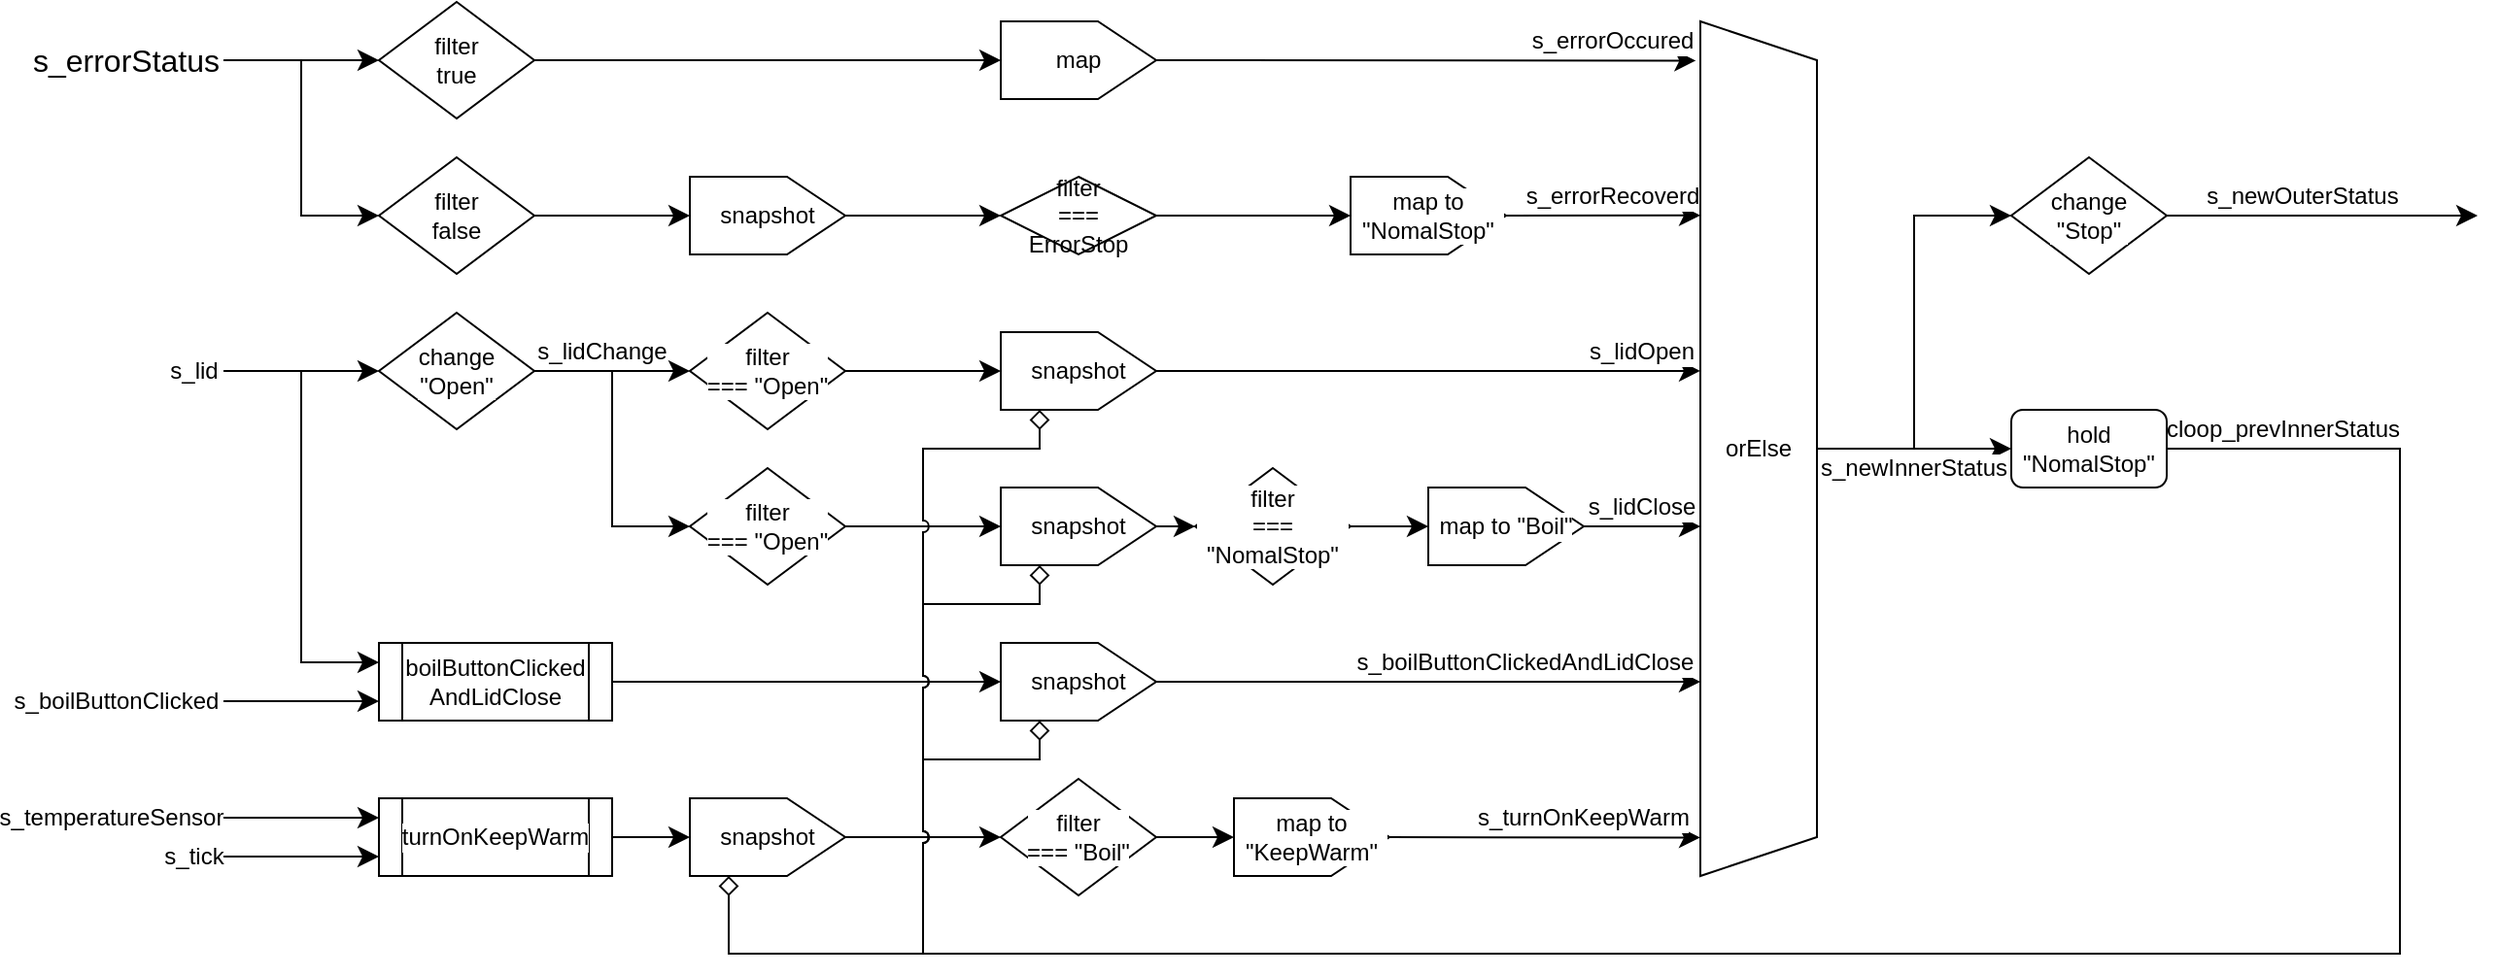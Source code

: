 <mxfile version="24.7.8">
  <diagram id="bthfR-QZZWKckr_qiz-K" name="ページ1">
    <mxGraphModel dx="477" dy="679" grid="1" gridSize="10" guides="1" tooltips="1" connect="1" arrows="1" fold="1" page="0" pageScale="1" pageWidth="827" pageHeight="1169" math="0" shadow="0">
      <root>
        <mxCell id="0" />
        <mxCell id="1" parent="0" />
        <mxCell id="_3cN7PDQA2UiOsI0GqxQ-3" style="edgeStyle=none;curved=0;rounded=0;orthogonalLoop=1;jettySize=auto;html=1;entryX=0;entryY=0.5;entryDx=0;entryDy=0;fontSize=12;startSize=8;endSize=8;jumpStyle=arc;" edge="1" parent="1" source="_3cN7PDQA2UiOsI0GqxQ-1" target="_3cN7PDQA2UiOsI0GqxQ-2">
          <mxGeometry relative="1" as="geometry" />
        </mxCell>
        <mxCell id="_3cN7PDQA2UiOsI0GqxQ-10" style="edgeStyle=none;shape=connector;curved=0;rounded=0;jumpStyle=arc;orthogonalLoop=1;jettySize=auto;html=1;entryX=0;entryY=0.5;entryDx=0;entryDy=0;strokeColor=default;align=center;verticalAlign=middle;fontFamily=Helvetica;fontSize=12;fontColor=default;labelBackgroundColor=default;startSize=8;endArrow=classic;endSize=8;" edge="1" parent="1" source="_3cN7PDQA2UiOsI0GqxQ-1" target="_3cN7PDQA2UiOsI0GqxQ-9">
          <mxGeometry relative="1" as="geometry">
            <Array as="points">
              <mxPoint x="160" y="140" />
              <mxPoint x="160" y="220" />
            </Array>
          </mxGeometry>
        </mxCell>
        <mxCell id="_3cN7PDQA2UiOsI0GqxQ-1" value="s_errorStatus" style="text;html=1;align=center;verticalAlign=middle;whiteSpace=wrap;rounded=0;fontSize=16;" vertex="1" parent="1">
          <mxGeometry x="20" y="130" width="100" height="20" as="geometry" />
        </mxCell>
        <mxCell id="_3cN7PDQA2UiOsI0GqxQ-5" style="edgeStyle=none;shape=connector;curved=0;rounded=0;jumpStyle=arc;orthogonalLoop=1;jettySize=auto;html=1;entryX=0.5;entryY=0;entryDx=0;entryDy=0;strokeColor=default;align=center;verticalAlign=middle;fontFamily=Helvetica;fontSize=12;fontColor=default;labelBackgroundColor=default;startSize=8;endArrow=classic;endSize=8;" edge="1" parent="1" source="_3cN7PDQA2UiOsI0GqxQ-2" target="_3cN7PDQA2UiOsI0GqxQ-4">
          <mxGeometry relative="1" as="geometry" />
        </mxCell>
        <mxCell id="_3cN7PDQA2UiOsI0GqxQ-2" value="filter&lt;div&gt;true&lt;/div&gt;" style="rhombus;whiteSpace=wrap;html=1;" vertex="1" parent="1">
          <mxGeometry x="200" y="110" width="80" height="60" as="geometry" />
        </mxCell>
        <mxCell id="_3cN7PDQA2UiOsI0GqxQ-7" style="edgeStyle=none;shape=connector;curved=0;rounded=0;jumpStyle=arc;orthogonalLoop=1;jettySize=auto;html=1;strokeColor=default;align=center;verticalAlign=middle;fontFamily=Helvetica;fontSize=12;fontColor=default;labelBackgroundColor=default;startSize=8;endArrow=classic;endSize=8;entryX=0.046;entryY=1.039;entryDx=0;entryDy=0;entryPerimeter=0;" edge="1" parent="1" source="_3cN7PDQA2UiOsI0GqxQ-4" target="_3cN7PDQA2UiOsI0GqxQ-56">
          <mxGeometry relative="1" as="geometry">
            <mxPoint x="870.741" y="140" as="targetPoint" />
          </mxGeometry>
        </mxCell>
        <mxCell id="_3cN7PDQA2UiOsI0GqxQ-4" value="map" style="shape=offPageConnector;whiteSpace=wrap;html=1;fontFamily=Helvetica;fontSize=12;fontColor=default;labelBackgroundColor=default;direction=north;" vertex="1" parent="1">
          <mxGeometry x="520" y="120" width="80" height="40" as="geometry" />
        </mxCell>
        <mxCell id="_3cN7PDQA2UiOsI0GqxQ-6" value="s_errorOccured" style="text;html=1;align=center;verticalAlign=middle;whiteSpace=wrap;rounded=0;fontSize=12;fontFamily=Helvetica;fontColor=default;labelBackgroundColor=default;" vertex="1" parent="1">
          <mxGeometry x="790" y="120" width="90" height="20" as="geometry" />
        </mxCell>
        <mxCell id="_3cN7PDQA2UiOsI0GqxQ-12" style="edgeStyle=none;shape=connector;curved=0;rounded=0;jumpStyle=arc;orthogonalLoop=1;jettySize=auto;html=1;entryX=0.5;entryY=0;entryDx=0;entryDy=0;strokeColor=default;align=center;verticalAlign=middle;fontFamily=Helvetica;fontSize=12;fontColor=default;labelBackgroundColor=default;startSize=8;endArrow=classic;endSize=8;" edge="1" parent="1" source="_3cN7PDQA2UiOsI0GqxQ-9" target="_3cN7PDQA2UiOsI0GqxQ-11">
          <mxGeometry relative="1" as="geometry" />
        </mxCell>
        <mxCell id="_3cN7PDQA2UiOsI0GqxQ-9" value="filter&lt;div&gt;false&lt;/div&gt;" style="rhombus;whiteSpace=wrap;html=1;fontFamily=Helvetica;fontSize=12;fontColor=default;labelBackgroundColor=default;" vertex="1" parent="1">
          <mxGeometry x="200" y="190" width="80" height="60" as="geometry" />
        </mxCell>
        <mxCell id="_3cN7PDQA2UiOsI0GqxQ-14" style="edgeStyle=none;shape=connector;curved=0;rounded=0;jumpStyle=arc;orthogonalLoop=1;jettySize=auto;html=1;entryX=0;entryY=0.5;entryDx=0;entryDy=0;strokeColor=default;align=center;verticalAlign=middle;fontFamily=Helvetica;fontSize=12;fontColor=default;labelBackgroundColor=default;startSize=8;endArrow=classic;endSize=8;" edge="1" parent="1" source="_3cN7PDQA2UiOsI0GqxQ-11" target="_3cN7PDQA2UiOsI0GqxQ-13">
          <mxGeometry relative="1" as="geometry" />
        </mxCell>
        <mxCell id="_3cN7PDQA2UiOsI0GqxQ-11" value="snapshot" style="shape=offPageConnector;whiteSpace=wrap;html=1;fontFamily=Helvetica;fontSize=12;fontColor=default;labelBackgroundColor=default;direction=north;" vertex="1" parent="1">
          <mxGeometry x="360" y="200" width="80" height="40" as="geometry" />
        </mxCell>
        <mxCell id="_3cN7PDQA2UiOsI0GqxQ-16" style="edgeStyle=none;shape=connector;curved=0;rounded=0;jumpStyle=arc;orthogonalLoop=1;jettySize=auto;html=1;entryX=0.5;entryY=0;entryDx=0;entryDy=0;strokeColor=default;align=center;verticalAlign=middle;fontFamily=Helvetica;fontSize=12;fontColor=default;labelBackgroundColor=default;startSize=8;endArrow=classic;endSize=8;" edge="1" parent="1" source="_3cN7PDQA2UiOsI0GqxQ-13" target="_3cN7PDQA2UiOsI0GqxQ-15">
          <mxGeometry relative="1" as="geometry" />
        </mxCell>
        <mxCell id="_3cN7PDQA2UiOsI0GqxQ-13" value="filter&lt;div&gt;===&lt;div&gt;ErrorStop&lt;/div&gt;&lt;/div&gt;" style="rhombus;whiteSpace=wrap;html=1;" vertex="1" parent="1">
          <mxGeometry x="520" y="200" width="80" height="40" as="geometry" />
        </mxCell>
        <mxCell id="_3cN7PDQA2UiOsI0GqxQ-18" style="edgeStyle=none;shape=connector;curved=0;rounded=0;jumpStyle=arc;orthogonalLoop=1;jettySize=auto;html=1;strokeColor=default;align=center;verticalAlign=middle;fontFamily=Helvetica;fontSize=12;fontColor=default;labelBackgroundColor=default;startSize=8;endArrow=classic;endSize=8;entryX=0.227;entryY=1;entryDx=0;entryDy=0;entryPerimeter=0;" edge="1" parent="1" source="_3cN7PDQA2UiOsI0GqxQ-15" target="_3cN7PDQA2UiOsI0GqxQ-56">
          <mxGeometry relative="1" as="geometry">
            <mxPoint x="870" y="220" as="targetPoint" />
          </mxGeometry>
        </mxCell>
        <mxCell id="_3cN7PDQA2UiOsI0GqxQ-15" value="map to &quot;NomalStop&quot;" style="shape=offPageConnector;whiteSpace=wrap;html=1;fontFamily=Helvetica;fontSize=12;fontColor=default;labelBackgroundColor=default;direction=north;" vertex="1" parent="1">
          <mxGeometry x="700" y="200" width="80" height="40" as="geometry" />
        </mxCell>
        <mxCell id="_3cN7PDQA2UiOsI0GqxQ-17" value="s_errorRecoverd" style="text;html=1;align=center;verticalAlign=middle;whiteSpace=wrap;rounded=0;fontSize=12;fontFamily=Helvetica;fontColor=default;labelBackgroundColor=default;" vertex="1" parent="1">
          <mxGeometry x="790" y="200" width="90" height="20" as="geometry" />
        </mxCell>
        <mxCell id="_3cN7PDQA2UiOsI0GqxQ-22" style="edgeStyle=none;shape=connector;curved=0;rounded=0;jumpStyle=arc;orthogonalLoop=1;jettySize=auto;html=1;entryX=0;entryY=0.5;entryDx=0;entryDy=0;strokeColor=default;align=center;verticalAlign=middle;fontFamily=Helvetica;fontSize=12;fontColor=default;labelBackgroundColor=default;startSize=8;endArrow=classic;endSize=8;" edge="1" parent="1" source="_3cN7PDQA2UiOsI0GqxQ-19" target="_3cN7PDQA2UiOsI0GqxQ-21">
          <mxGeometry relative="1" as="geometry" />
        </mxCell>
        <mxCell id="_3cN7PDQA2UiOsI0GqxQ-41" style="edgeStyle=none;shape=connector;curved=0;rounded=0;jumpStyle=arc;orthogonalLoop=1;jettySize=auto;html=1;entryX=0;entryY=0.25;entryDx=0;entryDy=0;strokeColor=default;align=center;verticalAlign=middle;fontFamily=Helvetica;fontSize=12;fontColor=default;labelBackgroundColor=default;startSize=8;endArrow=classic;endSize=8;" edge="1" parent="1" source="_3cN7PDQA2UiOsI0GqxQ-19" target="_3cN7PDQA2UiOsI0GqxQ-38">
          <mxGeometry relative="1" as="geometry">
            <Array as="points">
              <mxPoint x="160" y="300" />
              <mxPoint x="160" y="450" />
            </Array>
          </mxGeometry>
        </mxCell>
        <mxCell id="_3cN7PDQA2UiOsI0GqxQ-19" value="s_lid" style="text;html=1;align=center;verticalAlign=middle;whiteSpace=wrap;rounded=0;fontSize=12;fontFamily=Helvetica;fontColor=default;labelBackgroundColor=default;" vertex="1" parent="1">
          <mxGeometry x="90" y="290" width="30" height="20" as="geometry" />
        </mxCell>
        <mxCell id="_3cN7PDQA2UiOsI0GqxQ-24" style="edgeStyle=none;shape=connector;curved=0;rounded=0;jumpStyle=arc;orthogonalLoop=1;jettySize=auto;html=1;exitX=1;exitY=0.5;exitDx=0;exitDy=0;strokeColor=default;align=center;verticalAlign=middle;fontFamily=Helvetica;fontSize=12;fontColor=default;labelBackgroundColor=default;startSize=8;endArrow=classic;endSize=8;entryX=0;entryY=0.5;entryDx=0;entryDy=0;" edge="1" parent="1" source="_3cN7PDQA2UiOsI0GqxQ-21" target="_3cN7PDQA2UiOsI0GqxQ-25">
          <mxGeometry relative="1" as="geometry">
            <mxPoint x="360" y="300" as="targetPoint" />
          </mxGeometry>
        </mxCell>
        <mxCell id="_3cN7PDQA2UiOsI0GqxQ-31" style="edgeStyle=none;shape=connector;curved=0;rounded=0;jumpStyle=arc;orthogonalLoop=1;jettySize=auto;html=1;entryX=0;entryY=0.5;entryDx=0;entryDy=0;strokeColor=default;align=center;verticalAlign=middle;fontFamily=Helvetica;fontSize=12;fontColor=default;labelBackgroundColor=default;startSize=8;endArrow=classic;endSize=8;" edge="1" parent="1" source="_3cN7PDQA2UiOsI0GqxQ-21" target="_3cN7PDQA2UiOsI0GqxQ-30">
          <mxGeometry relative="1" as="geometry">
            <Array as="points">
              <mxPoint x="320" y="300" />
              <mxPoint x="320" y="380" />
            </Array>
          </mxGeometry>
        </mxCell>
        <mxCell id="_3cN7PDQA2UiOsI0GqxQ-21" value="change&lt;div&gt;&quot;Open&quot;&lt;/div&gt;" style="rhombus;whiteSpace=wrap;html=1;fontFamily=Helvetica;fontSize=12;fontColor=default;labelBackgroundColor=default;" vertex="1" parent="1">
          <mxGeometry x="200" y="270" width="80" height="60" as="geometry" />
        </mxCell>
        <mxCell id="_3cN7PDQA2UiOsI0GqxQ-23" value="s_lidChange" style="text;html=1;align=center;verticalAlign=middle;whiteSpace=wrap;rounded=0;fontSize=12;fontFamily=Helvetica;fontColor=default;labelBackgroundColor=default;" vertex="1" parent="1">
          <mxGeometry x="280" y="280" width="70" height="20" as="geometry" />
        </mxCell>
        <mxCell id="_3cN7PDQA2UiOsI0GqxQ-28" style="edgeStyle=none;shape=connector;curved=0;rounded=0;jumpStyle=arc;orthogonalLoop=1;jettySize=auto;html=1;exitX=1;exitY=0.5;exitDx=0;exitDy=0;entryX=0.5;entryY=0;entryDx=0;entryDy=0;strokeColor=default;align=center;verticalAlign=middle;fontFamily=Helvetica;fontSize=12;fontColor=default;labelBackgroundColor=default;startSize=8;endArrow=classic;endSize=8;" edge="1" parent="1" source="_3cN7PDQA2UiOsI0GqxQ-25" target="_3cN7PDQA2UiOsI0GqxQ-26">
          <mxGeometry relative="1" as="geometry" />
        </mxCell>
        <mxCell id="_3cN7PDQA2UiOsI0GqxQ-25" value="filter&lt;div&gt;=== &quot;Open&quot;&lt;/div&gt;" style="rhombus;whiteSpace=wrap;html=1;fontFamily=Helvetica;fontSize=12;fontColor=default;labelBackgroundColor=default;" vertex="1" parent="1">
          <mxGeometry x="360" y="270" width="80" height="60" as="geometry" />
        </mxCell>
        <mxCell id="_3cN7PDQA2UiOsI0GqxQ-29" style="edgeStyle=none;shape=connector;curved=0;rounded=0;jumpStyle=arc;orthogonalLoop=1;jettySize=auto;html=1;exitX=0.5;exitY=1;exitDx=0;exitDy=0;strokeColor=default;align=center;verticalAlign=middle;fontFamily=Helvetica;fontSize=12;fontColor=default;labelBackgroundColor=default;startSize=8;endArrow=classic;endSize=8;entryX=0.409;entryY=1;entryDx=0;entryDy=0;entryPerimeter=0;" edge="1" parent="1" source="_3cN7PDQA2UiOsI0GqxQ-26" target="_3cN7PDQA2UiOsI0GqxQ-56">
          <mxGeometry relative="1" as="geometry">
            <mxPoint x="870" y="300" as="targetPoint" />
          </mxGeometry>
        </mxCell>
        <mxCell id="_3cN7PDQA2UiOsI0GqxQ-26" value="snapshot" style="shape=offPageConnector;whiteSpace=wrap;html=1;fontFamily=Helvetica;fontSize=12;fontColor=default;labelBackgroundColor=default;direction=north;" vertex="1" parent="1">
          <mxGeometry x="520" y="280" width="80" height="40" as="geometry" />
        </mxCell>
        <mxCell id="_3cN7PDQA2UiOsI0GqxQ-27" value="s_lidOpen" style="text;html=1;align=center;verticalAlign=middle;whiteSpace=wrap;rounded=0;fontSize=12;fontFamily=Helvetica;fontColor=default;labelBackgroundColor=default;" vertex="1" parent="1">
          <mxGeometry x="820" y="280" width="60" height="20" as="geometry" />
        </mxCell>
        <mxCell id="_3cN7PDQA2UiOsI0GqxQ-33" style="edgeStyle=none;shape=connector;curved=0;rounded=0;jumpStyle=arc;orthogonalLoop=1;jettySize=auto;html=1;entryX=0.5;entryY=0;entryDx=0;entryDy=0;strokeColor=default;align=center;verticalAlign=middle;fontFamily=Helvetica;fontSize=12;fontColor=default;labelBackgroundColor=default;startSize=8;endArrow=classic;endSize=8;" edge="1" parent="1" source="_3cN7PDQA2UiOsI0GqxQ-30" target="_3cN7PDQA2UiOsI0GqxQ-32">
          <mxGeometry relative="1" as="geometry" />
        </mxCell>
        <mxCell id="_3cN7PDQA2UiOsI0GqxQ-30" value="filter&lt;div&gt;=== &quot;Open&quot;&lt;/div&gt;" style="rhombus;whiteSpace=wrap;html=1;fontFamily=Helvetica;fontSize=12;fontColor=default;labelBackgroundColor=default;" vertex="1" parent="1">
          <mxGeometry x="360" y="350" width="80" height="60" as="geometry" />
        </mxCell>
        <mxCell id="_3cN7PDQA2UiOsI0GqxQ-35" style="edgeStyle=none;shape=connector;curved=0;rounded=0;jumpStyle=arc;orthogonalLoop=1;jettySize=auto;html=1;entryX=0;entryY=0.5;entryDx=0;entryDy=0;strokeColor=default;align=center;verticalAlign=middle;fontFamily=Helvetica;fontSize=12;fontColor=default;labelBackgroundColor=default;startSize=8;endArrow=classic;endSize=8;" edge="1" parent="1" source="_3cN7PDQA2UiOsI0GqxQ-32" target="_3cN7PDQA2UiOsI0GqxQ-34">
          <mxGeometry relative="1" as="geometry" />
        </mxCell>
        <mxCell id="_3cN7PDQA2UiOsI0GqxQ-32" value="snapshot" style="shape=offPageConnector;whiteSpace=wrap;html=1;fontFamily=Helvetica;fontSize=12;fontColor=default;labelBackgroundColor=default;direction=north;" vertex="1" parent="1">
          <mxGeometry x="520" y="360" width="80" height="40" as="geometry" />
        </mxCell>
        <mxCell id="_3cN7PDQA2UiOsI0GqxQ-37" style="edgeStyle=none;shape=connector;curved=0;rounded=0;jumpStyle=arc;orthogonalLoop=1;jettySize=auto;html=1;entryX=0.5;entryY=0;entryDx=0;entryDy=0;strokeColor=default;align=center;verticalAlign=middle;fontFamily=Helvetica;fontSize=12;fontColor=default;labelBackgroundColor=default;startSize=8;endArrow=classic;endSize=8;" edge="1" parent="1" source="_3cN7PDQA2UiOsI0GqxQ-34" target="_3cN7PDQA2UiOsI0GqxQ-36">
          <mxGeometry relative="1" as="geometry" />
        </mxCell>
        <mxCell id="_3cN7PDQA2UiOsI0GqxQ-34" value="filter&lt;div&gt;=== &quot;NomalStop&quot;&lt;/div&gt;" style="rhombus;whiteSpace=wrap;html=1;fontFamily=Helvetica;fontSize=12;fontColor=default;labelBackgroundColor=default;" vertex="1" parent="1">
          <mxGeometry x="620" y="350" width="80" height="60" as="geometry" />
        </mxCell>
        <mxCell id="_3cN7PDQA2UiOsI0GqxQ-57" style="edgeStyle=none;shape=connector;curved=0;rounded=0;jumpStyle=arc;orthogonalLoop=1;jettySize=auto;html=1;strokeColor=default;align=center;verticalAlign=middle;fontFamily=Helvetica;fontSize=12;fontColor=default;labelBackgroundColor=default;startSize=8;endArrow=classic;endSize=8;entryX=0.591;entryY=1;entryDx=0;entryDy=0;entryPerimeter=0;" edge="1" parent="1" source="_3cN7PDQA2UiOsI0GqxQ-36" target="_3cN7PDQA2UiOsI0GqxQ-56">
          <mxGeometry relative="1" as="geometry">
            <mxPoint x="870" y="380" as="targetPoint" />
          </mxGeometry>
        </mxCell>
        <mxCell id="_3cN7PDQA2UiOsI0GqxQ-36" value="map to &quot;Boil&quot;" style="shape=offPageConnector;whiteSpace=wrap;html=1;fontFamily=Helvetica;fontSize=12;fontColor=default;labelBackgroundColor=default;direction=north;" vertex="1" parent="1">
          <mxGeometry x="740" y="360" width="80" height="40" as="geometry" />
        </mxCell>
        <mxCell id="_3cN7PDQA2UiOsI0GqxQ-43" style="edgeStyle=none;shape=connector;curved=0;rounded=0;jumpStyle=arc;orthogonalLoop=1;jettySize=auto;html=1;strokeColor=default;align=center;verticalAlign=middle;fontFamily=Helvetica;fontSize=12;fontColor=default;labelBackgroundColor=default;startSize=8;endArrow=classic;endSize=8;" edge="1" parent="1" source="_3cN7PDQA2UiOsI0GqxQ-38" target="_3cN7PDQA2UiOsI0GqxQ-42">
          <mxGeometry relative="1" as="geometry" />
        </mxCell>
        <mxCell id="_3cN7PDQA2UiOsI0GqxQ-38" value="boilButtonClicked&lt;div&gt;AndLidClose&lt;/div&gt;" style="shape=process;whiteSpace=wrap;html=1;backgroundOutline=1;fontFamily=Helvetica;fontSize=12;fontColor=default;labelBackgroundColor=default;" vertex="1" parent="1">
          <mxGeometry x="200" y="440" width="120" height="40" as="geometry" />
        </mxCell>
        <mxCell id="_3cN7PDQA2UiOsI0GqxQ-40" style="edgeStyle=none;shape=connector;curved=0;rounded=0;jumpStyle=arc;orthogonalLoop=1;jettySize=auto;html=1;entryX=0;entryY=0.75;entryDx=0;entryDy=0;strokeColor=default;align=center;verticalAlign=middle;fontFamily=Helvetica;fontSize=12;fontColor=default;labelBackgroundColor=default;startSize=8;endArrow=classic;endSize=8;" edge="1" parent="1" source="_3cN7PDQA2UiOsI0GqxQ-39" target="_3cN7PDQA2UiOsI0GqxQ-38">
          <mxGeometry relative="1" as="geometry" />
        </mxCell>
        <mxCell id="_3cN7PDQA2UiOsI0GqxQ-39" value="s_boilButtonClicked" style="text;html=1;align=center;verticalAlign=middle;whiteSpace=wrap;rounded=0;fontSize=12;fontFamily=Helvetica;fontColor=default;labelBackgroundColor=default;" vertex="1" parent="1">
          <mxGeometry x="10" y="460" width="110" height="20" as="geometry" />
        </mxCell>
        <mxCell id="_3cN7PDQA2UiOsI0GqxQ-59" style="edgeStyle=none;shape=connector;curved=0;rounded=0;jumpStyle=arc;orthogonalLoop=1;jettySize=auto;html=1;exitX=0.5;exitY=1;exitDx=0;exitDy=0;strokeColor=default;align=center;verticalAlign=middle;fontFamily=Helvetica;fontSize=12;fontColor=default;labelBackgroundColor=default;startSize=8;endArrow=classic;endSize=8;" edge="1" parent="1" source="_3cN7PDQA2UiOsI0GqxQ-42">
          <mxGeometry relative="1" as="geometry">
            <mxPoint x="880" y="460" as="targetPoint" />
          </mxGeometry>
        </mxCell>
        <mxCell id="_3cN7PDQA2UiOsI0GqxQ-42" value="snapshot" style="shape=offPageConnector;whiteSpace=wrap;html=1;fontFamily=Helvetica;fontSize=12;fontColor=default;labelBackgroundColor=default;direction=north;" vertex="1" parent="1">
          <mxGeometry x="520" y="440" width="80" height="40" as="geometry" />
        </mxCell>
        <mxCell id="_3cN7PDQA2UiOsI0GqxQ-51" style="edgeStyle=none;shape=connector;curved=0;rounded=0;jumpStyle=arc;orthogonalLoop=1;jettySize=auto;html=1;entryX=0.5;entryY=0;entryDx=0;entryDy=0;strokeColor=default;align=center;verticalAlign=middle;fontFamily=Helvetica;fontSize=12;fontColor=default;labelBackgroundColor=default;startSize=8;endArrow=classic;endSize=8;" edge="1" parent="1" source="_3cN7PDQA2UiOsI0GqxQ-44" target="_3cN7PDQA2UiOsI0GqxQ-49">
          <mxGeometry relative="1" as="geometry" />
        </mxCell>
        <mxCell id="_3cN7PDQA2UiOsI0GqxQ-44" value="turnOnKeepWarm" style="shape=process;whiteSpace=wrap;html=1;backgroundOutline=1;fontFamily=Helvetica;fontSize=12;fontColor=default;labelBackgroundColor=default;" vertex="1" parent="1">
          <mxGeometry x="200" y="520" width="120" height="40" as="geometry" />
        </mxCell>
        <mxCell id="_3cN7PDQA2UiOsI0GqxQ-47" style="edgeStyle=none;shape=connector;curved=0;rounded=0;jumpStyle=arc;orthogonalLoop=1;jettySize=auto;html=1;entryX=0;entryY=0.25;entryDx=0;entryDy=0;strokeColor=default;align=center;verticalAlign=middle;fontFamily=Helvetica;fontSize=12;fontColor=default;labelBackgroundColor=default;startSize=8;endArrow=classic;endSize=8;" edge="1" parent="1" source="_3cN7PDQA2UiOsI0GqxQ-45" target="_3cN7PDQA2UiOsI0GqxQ-44">
          <mxGeometry relative="1" as="geometry" />
        </mxCell>
        <mxCell id="_3cN7PDQA2UiOsI0GqxQ-45" value="s_temperatureSensor" style="text;html=1;align=center;verticalAlign=middle;whiteSpace=wrap;rounded=0;fontSize=12;fontFamily=Helvetica;fontColor=default;labelBackgroundColor=default;" vertex="1" parent="1">
          <mxGeometry x="5" y="520" width="115" height="20" as="geometry" />
        </mxCell>
        <mxCell id="_3cN7PDQA2UiOsI0GqxQ-48" style="edgeStyle=none;shape=connector;curved=0;rounded=0;jumpStyle=arc;orthogonalLoop=1;jettySize=auto;html=1;entryX=0;entryY=0.75;entryDx=0;entryDy=0;strokeColor=default;align=center;verticalAlign=middle;fontFamily=Helvetica;fontSize=12;fontColor=default;labelBackgroundColor=default;startSize=8;endArrow=classic;endSize=8;" edge="1" parent="1" source="_3cN7PDQA2UiOsI0GqxQ-46" target="_3cN7PDQA2UiOsI0GqxQ-44">
          <mxGeometry relative="1" as="geometry" />
        </mxCell>
        <mxCell id="_3cN7PDQA2UiOsI0GqxQ-46" value="s_tick" style="text;html=1;align=center;verticalAlign=middle;whiteSpace=wrap;rounded=0;fontSize=12;fontFamily=Helvetica;fontColor=default;labelBackgroundColor=default;" vertex="1" parent="1">
          <mxGeometry x="90" y="540" width="30" height="20" as="geometry" />
        </mxCell>
        <mxCell id="_3cN7PDQA2UiOsI0GqxQ-53" style="edgeStyle=none;shape=connector;curved=0;rounded=0;jumpStyle=arc;orthogonalLoop=1;jettySize=auto;html=1;entryX=0;entryY=0.5;entryDx=0;entryDy=0;strokeColor=default;align=center;verticalAlign=middle;fontFamily=Helvetica;fontSize=12;fontColor=default;labelBackgroundColor=default;startSize=8;endArrow=classic;endSize=8;" edge="1" parent="1" source="_3cN7PDQA2UiOsI0GqxQ-49" target="_3cN7PDQA2UiOsI0GqxQ-52">
          <mxGeometry relative="1" as="geometry" />
        </mxCell>
        <mxCell id="_3cN7PDQA2UiOsI0GqxQ-49" value="snapshot" style="shape=offPageConnector;whiteSpace=wrap;html=1;fontFamily=Helvetica;fontSize=12;fontColor=default;labelBackgroundColor=default;direction=north;" vertex="1" parent="1">
          <mxGeometry x="360" y="520" width="80" height="40" as="geometry" />
        </mxCell>
        <mxCell id="_3cN7PDQA2UiOsI0GqxQ-55" style="edgeStyle=none;shape=connector;curved=0;rounded=0;jumpStyle=arc;orthogonalLoop=1;jettySize=auto;html=1;entryX=0.5;entryY=0;entryDx=0;entryDy=0;strokeColor=default;align=center;verticalAlign=middle;fontFamily=Helvetica;fontSize=12;fontColor=default;labelBackgroundColor=default;startSize=8;endArrow=classic;endSize=8;" edge="1" parent="1" source="_3cN7PDQA2UiOsI0GqxQ-52" target="_3cN7PDQA2UiOsI0GqxQ-54">
          <mxGeometry relative="1" as="geometry" />
        </mxCell>
        <mxCell id="_3cN7PDQA2UiOsI0GqxQ-52" value="filter&lt;div&gt;=== &quot;Boil&quot;&lt;/div&gt;" style="rhombus;whiteSpace=wrap;html=1;fontFamily=Helvetica;fontSize=12;fontColor=default;labelBackgroundColor=default;" vertex="1" parent="1">
          <mxGeometry x="520" y="510" width="80" height="60" as="geometry" />
        </mxCell>
        <mxCell id="_3cN7PDQA2UiOsI0GqxQ-58" style="edgeStyle=none;shape=connector;curved=0;rounded=0;jumpStyle=arc;orthogonalLoop=1;jettySize=auto;html=1;strokeColor=default;align=center;verticalAlign=middle;fontFamily=Helvetica;fontSize=12;fontColor=default;labelBackgroundColor=default;startSize=8;endArrow=classic;endSize=8;entryX=0.955;entryY=1;entryDx=0;entryDy=0;entryPerimeter=0;" edge="1" parent="1" source="_3cN7PDQA2UiOsI0GqxQ-54" target="_3cN7PDQA2UiOsI0GqxQ-56">
          <mxGeometry relative="1" as="geometry">
            <mxPoint x="870" y="540" as="targetPoint" />
          </mxGeometry>
        </mxCell>
        <mxCell id="_3cN7PDQA2UiOsI0GqxQ-54" value="map to &quot;KeepWarm&quot;" style="shape=offPageConnector;whiteSpace=wrap;html=1;fontFamily=Helvetica;fontSize=12;fontColor=default;labelBackgroundColor=default;direction=north;" vertex="1" parent="1">
          <mxGeometry x="640" y="520" width="80" height="40" as="geometry" />
        </mxCell>
        <mxCell id="_3cN7PDQA2UiOsI0GqxQ-62" style="edgeStyle=none;shape=connector;curved=0;rounded=0;jumpStyle=arc;orthogonalLoop=1;jettySize=auto;html=1;strokeColor=default;align=center;verticalAlign=middle;fontFamily=Helvetica;fontSize=12;fontColor=default;labelBackgroundColor=default;startSize=8;endArrow=classic;endSize=8;entryX=0;entryY=0.5;entryDx=0;entryDy=0;" edge="1" parent="1" source="_3cN7PDQA2UiOsI0GqxQ-56" target="_3cN7PDQA2UiOsI0GqxQ-65">
          <mxGeometry relative="1" as="geometry">
            <mxPoint x="1000" y="340" as="targetPoint" />
          </mxGeometry>
        </mxCell>
        <mxCell id="_3cN7PDQA2UiOsI0GqxQ-73" style="edgeStyle=none;shape=connector;curved=0;rounded=0;jumpStyle=arc;orthogonalLoop=1;jettySize=auto;html=1;exitX=0.5;exitY=0;exitDx=0;exitDy=0;entryX=0;entryY=0.5;entryDx=0;entryDy=0;strokeColor=default;align=center;verticalAlign=middle;fontFamily=Helvetica;fontSize=12;fontColor=default;labelBackgroundColor=default;startSize=8;endArrow=classic;endSize=8;" edge="1" parent="1" source="_3cN7PDQA2UiOsI0GqxQ-56" target="_3cN7PDQA2UiOsI0GqxQ-72">
          <mxGeometry relative="1" as="geometry">
            <Array as="points">
              <mxPoint x="990" y="340" />
              <mxPoint x="990" y="220" />
            </Array>
          </mxGeometry>
        </mxCell>
        <mxCell id="_3cN7PDQA2UiOsI0GqxQ-56" value="orElse" style="shape=trapezoid;perimeter=trapezoidPerimeter;whiteSpace=wrap;html=1;fixedSize=1;fontFamily=Helvetica;fontSize=12;fontColor=default;labelBackgroundColor=default;direction=south;" vertex="1" parent="1">
          <mxGeometry x="880" y="120" width="60" height="440" as="geometry" />
        </mxCell>
        <mxCell id="_3cN7PDQA2UiOsI0GqxQ-60" value="s_turnOnKeepWarm" style="text;html=1;align=center;verticalAlign=middle;whiteSpace=wrap;rounded=0;fontSize=12;fontFamily=Helvetica;fontColor=default;labelBackgroundColor=default;" vertex="1" parent="1">
          <mxGeometry x="760" y="520" width="120" height="20" as="geometry" />
        </mxCell>
        <mxCell id="_3cN7PDQA2UiOsI0GqxQ-61" value="s_boilButtonClickedAndLidClose" style="text;html=1;align=center;verticalAlign=middle;whiteSpace=wrap;rounded=0;fontSize=12;fontFamily=Helvetica;fontColor=default;labelBackgroundColor=default;" vertex="1" parent="1">
          <mxGeometry x="700" y="440" width="180" height="20" as="geometry" />
        </mxCell>
        <mxCell id="_3cN7PDQA2UiOsI0GqxQ-64" value="cloop_prevInnerStatus" style="text;html=1;align=center;verticalAlign=middle;whiteSpace=wrap;rounded=0;fontSize=12;fontFamily=Helvetica;fontColor=default;labelBackgroundColor=default;" vertex="1" parent="1">
          <mxGeometry x="1120" y="320" width="120" height="20" as="geometry" />
        </mxCell>
        <mxCell id="_3cN7PDQA2UiOsI0GqxQ-66" style="edgeStyle=none;shape=connector;curved=0;rounded=0;jumpStyle=arc;orthogonalLoop=1;jettySize=auto;html=1;strokeColor=default;align=center;verticalAlign=middle;fontFamily=Helvetica;fontSize=12;fontColor=default;labelBackgroundColor=default;startSize=8;endArrow=diamond;endSize=8;endFill=0;entryX=0;entryY=0.25;entryDx=0;entryDy=0;" edge="1" parent="1" source="_3cN7PDQA2UiOsI0GqxQ-65" target="_3cN7PDQA2UiOsI0GqxQ-26">
          <mxGeometry relative="1" as="geometry">
            <mxPoint x="1280" y="340" as="targetPoint" />
            <Array as="points">
              <mxPoint x="1240" y="340" />
              <mxPoint x="1240" y="600" />
              <mxPoint x="480" y="600" />
              <mxPoint x="480" y="340" />
              <mxPoint x="540" y="340" />
            </Array>
          </mxGeometry>
        </mxCell>
        <mxCell id="_3cN7PDQA2UiOsI0GqxQ-69" style="edgeStyle=none;shape=connector;curved=0;rounded=0;jumpStyle=arc;orthogonalLoop=1;jettySize=auto;html=1;entryX=0;entryY=0.25;entryDx=0;entryDy=0;strokeColor=default;align=center;verticalAlign=middle;fontFamily=Helvetica;fontSize=12;fontColor=default;labelBackgroundColor=default;startSize=8;endArrow=diamond;endSize=8;endFill=0;" edge="1" parent="1" source="_3cN7PDQA2UiOsI0GqxQ-65" target="_3cN7PDQA2UiOsI0GqxQ-32">
          <mxGeometry relative="1" as="geometry">
            <Array as="points">
              <mxPoint x="1240" y="340" />
              <mxPoint x="1240" y="600" />
              <mxPoint x="480" y="600" />
              <mxPoint x="480" y="420" />
              <mxPoint x="540" y="420" />
            </Array>
          </mxGeometry>
        </mxCell>
        <mxCell id="_3cN7PDQA2UiOsI0GqxQ-70" style="edgeStyle=none;shape=connector;curved=0;rounded=0;jumpStyle=arc;orthogonalLoop=1;jettySize=auto;html=1;entryX=0;entryY=0.25;entryDx=0;entryDy=0;strokeColor=default;align=center;verticalAlign=middle;fontFamily=Helvetica;fontSize=12;fontColor=default;labelBackgroundColor=default;startSize=8;endArrow=diamond;endSize=8;endFill=0;" edge="1" parent="1" source="_3cN7PDQA2UiOsI0GqxQ-65" target="_3cN7PDQA2UiOsI0GqxQ-42">
          <mxGeometry relative="1" as="geometry">
            <Array as="points">
              <mxPoint x="1240" y="340" />
              <mxPoint x="1240" y="600" />
              <mxPoint x="480" y="600" />
              <mxPoint x="480" y="500" />
              <mxPoint x="540" y="500" />
            </Array>
          </mxGeometry>
        </mxCell>
        <mxCell id="_3cN7PDQA2UiOsI0GqxQ-71" style="edgeStyle=none;shape=connector;curved=0;rounded=0;jumpStyle=arc;orthogonalLoop=1;jettySize=auto;html=1;entryX=0;entryY=0.25;entryDx=0;entryDy=0;strokeColor=default;align=center;verticalAlign=middle;fontFamily=Helvetica;fontSize=12;fontColor=default;labelBackgroundColor=default;startSize=8;endArrow=diamond;endSize=8;endFill=0;" edge="1" parent="1" source="_3cN7PDQA2UiOsI0GqxQ-65" target="_3cN7PDQA2UiOsI0GqxQ-49">
          <mxGeometry relative="1" as="geometry">
            <Array as="points">
              <mxPoint x="1240" y="340" />
              <mxPoint x="1240" y="600" />
              <mxPoint x="380" y="600" />
            </Array>
          </mxGeometry>
        </mxCell>
        <mxCell id="_3cN7PDQA2UiOsI0GqxQ-65" value="hold&lt;div&gt;&quot;NomalStop&quot;&lt;/div&gt;" style="rounded=1;whiteSpace=wrap;html=1;fontFamily=Helvetica;fontSize=12;fontColor=default;labelBackgroundColor=default;" vertex="1" parent="1">
          <mxGeometry x="1040" y="320" width="80" height="40" as="geometry" />
        </mxCell>
        <mxCell id="_3cN7PDQA2UiOsI0GqxQ-67" value="s_newInnerStatus" style="text;html=1;align=center;verticalAlign=middle;whiteSpace=wrap;rounded=0;fontSize=12;fontFamily=Helvetica;fontColor=default;labelBackgroundColor=default;" vertex="1" parent="1">
          <mxGeometry x="940" y="340" width="100" height="20" as="geometry" />
        </mxCell>
        <mxCell id="_3cN7PDQA2UiOsI0GqxQ-68" value="s_lidClose" style="text;html=1;align=center;verticalAlign=middle;whiteSpace=wrap;rounded=0;fontSize=12;fontFamily=Helvetica;fontColor=default;labelBackgroundColor=default;" vertex="1" parent="1">
          <mxGeometry x="820" y="360" width="60" height="20" as="geometry" />
        </mxCell>
        <mxCell id="_3cN7PDQA2UiOsI0GqxQ-74" style="edgeStyle=none;shape=connector;curved=0;rounded=0;jumpStyle=arc;orthogonalLoop=1;jettySize=auto;html=1;exitX=1;exitY=0.5;exitDx=0;exitDy=0;strokeColor=default;align=center;verticalAlign=middle;fontFamily=Helvetica;fontSize=12;fontColor=default;labelBackgroundColor=default;startSize=8;endArrow=classic;endSize=8;" edge="1" parent="1" source="_3cN7PDQA2UiOsI0GqxQ-72">
          <mxGeometry relative="1" as="geometry">
            <mxPoint x="1280" y="220" as="targetPoint" />
          </mxGeometry>
        </mxCell>
        <mxCell id="_3cN7PDQA2UiOsI0GqxQ-72" value="change&lt;div&gt;&quot;Stop&quot;&lt;/div&gt;" style="rhombus;whiteSpace=wrap;html=1;fontFamily=Helvetica;fontSize=12;fontColor=default;labelBackgroundColor=default;" vertex="1" parent="1">
          <mxGeometry x="1040" y="190" width="80" height="60" as="geometry" />
        </mxCell>
        <mxCell id="_3cN7PDQA2UiOsI0GqxQ-75" value="s_newOuterStatus" style="text;html=1;align=center;verticalAlign=middle;whiteSpace=wrap;rounded=0;fontSize=12;fontFamily=Helvetica;fontColor=default;labelBackgroundColor=default;" vertex="1" parent="1">
          <mxGeometry x="1140" y="200" width="100" height="20" as="geometry" />
        </mxCell>
      </root>
    </mxGraphModel>
  </diagram>
</mxfile>
